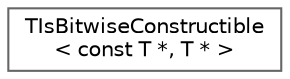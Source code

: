 digraph "Graphical Class Hierarchy"
{
 // INTERACTIVE_SVG=YES
 // LATEX_PDF_SIZE
  bgcolor="transparent";
  edge [fontname=Helvetica,fontsize=10,labelfontname=Helvetica,labelfontsize=10];
  node [fontname=Helvetica,fontsize=10,shape=box,height=0.2,width=0.4];
  rankdir="LR";
  Node0 [id="Node000000",label="TIsBitwiseConstructible\l\< const T *, T * \>",height=0.2,width=0.4,color="grey40", fillcolor="white", style="filled",URL="$de/d74/structTIsBitwiseConstructible_3_01const_01T_01_5_00_01T_01_5_01_4.html",tooltip=" "];
}
